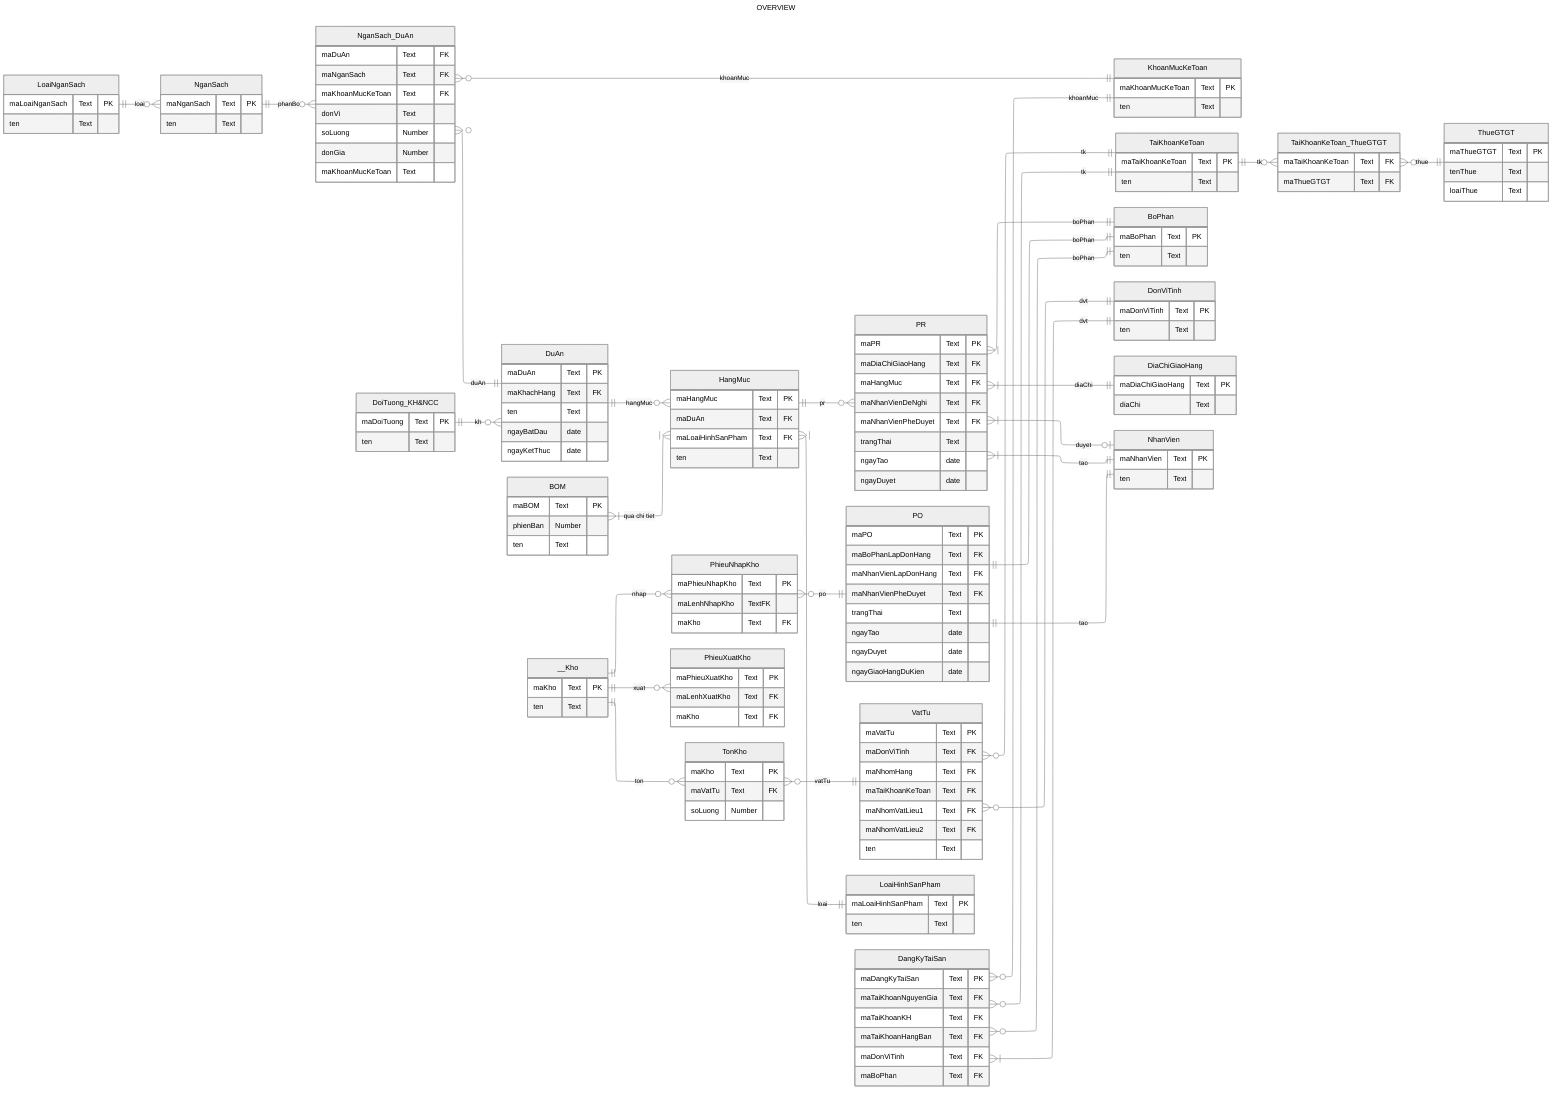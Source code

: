 ---
title: OVERVIEW
config:
  theme: neutral
  layout: elk
---
erDiagram
Direction LR
    %% BOM {
    %%     Text alternative_bom PK
    %%     Number plant PK
    %%     Text zone FK
    %%     Text item PK
    %% }
    %% Workshop {
    %%     Text plant FK
    %%     Text work_center PK
    %% }
    %% Routing {
    %%     Text	plant	FK
    %%     Text	operation_activity_number	PK
    %%     Text	work_center	PK
    %%     Text	plan_workshop	FK
    %% }
    %% ProductionVersion {
    %%     Text plant FK
    %%     Text material_number_sap FK
    %% }
    %% PR {
    %%     Text no PK
    %%     Text unit_code FK
    %%     Text user_code FK
    %%     Text warehouse FK
    %%     Text location FK
    %%     Text zone FK
    %% }
    %% PO {
    %%     Text no PK
    %%     Text supplier FK
    %%     Text delivery_unit FK
    %%     Text receiving_unit FK
    %%     Text order_creator FK
    %%     Text purchase_contract FK
    %%     Text warehouse FK
    %%     Text department FK
    %% }
    %% LenhXuatKho {
    %%     Text no PK
    %%     Text unit FK
    %%     Text receiver FK
    %% }
    %% PhieuXuatKho {
    %%     Text receiver FK
    %%     Text location FK
    %%     Text zone_code FK
    %%     Text warehouse FK
    %%     Text construction_code FK
    %%     Text issue_code FK
    %%     Text create_staff FK
    %%     Text approver_staff FK
    %%     Text staff_code FK
    %%     Text no PK
    %% }
    %% LenhNhapKho {
    %%     Text no PK
    %%     Text create_staff FK
    %%     Text approver_staff FK
    %%     Text instructor FK
    %%     Text warehouse_clerk FK
    %% }
    %% PhieuNhapKho {
    %%     Text no PK
    %%     Text create_staff FK
    %%     Text delivery_staff FK
    %%     Text warehouse_clerk FK
    %%     Text chief_accountant FK
    %%     Text manager FK
    %% }
    %% LoaiHinhXuat {
    %%     Text id PK
    %% }
    %% CongDoan {
    %%     Text code PK
    %% }
    %% PhanLoaiCauKien {
    %%     Text code PK
    %% }
    %% Shipment {
    %%     Text shipment_id PK
    %%     Text project_id FK
    %%     Text warehouse FK
    %% }
    %% Package {
    %%     Number package_id PK
    %%     Text shipment_id FK
    %%     LOV container_type
    %% }
    %% MemType {
    %%     Number member_type_id PK
    %% }
    %% MemberCategory {
    %%     Number group FK
    %%     Text name PK
    %% }
    %% MemberGroup {
    %%     Text name PK
    %% }
    %% Member {
    %%     Text member_id PK
    %%     Text category FK
    %%     Text type FK
    %% }
    %% MemberLifeState {
    %%     Number state_code PK
    %%     Text state_name
    %% }
    %% Phase {
    %%     Text code PK
    %%     Text zone FK
    %% }
    %% Part {
    %%     Text member FK
    %%     Text guid PK
    %%     Text cutting_plan_user FK
    %%     Text cutting_user FK
    %%     Text cutting_workshop FK
    %%     Text delivery_user FK
    %% }
    %% CostCenter {
    %%     Text controlling_area FK
    %%     Text company_code FK
    %%     Text plant FK
    %%     Text cost_center PK
    %%     Text profit_center FK
    %% }
    %% ProfitCenter {
    %%     Text controlling_area FK
    %%     Text company_code FK
    %%     Text plant FK
    %%     Text profit_center FK
    %% }
    %% SKF {
    %%     Text skf PK
    %% }
    %% ActivityType {
    %%     Text activity_type PK
    %% }
    %% InternalOder {
    %%     Text order_type PK
    %% }
    %% Characteristic {
    %%     Number no
    %%     Text module
    %%     Text characteristic
    %%     Text description
    %% }
    %% Tax {
    %%     Text code PK
    %%     Text account_for_posting FK
    %%     Text company_code FK
    %% }
    %% PaymentTerms {
    %%     Number no
    %%     Text code PK
    %% }
    %% PaymentMethod {
    %%     Number index PK
    %% }
    %% PlanningLevel {
    %%     Text code PK
    %% }
    %% PlanningGroup {
    %%     Text code PK
    %% }    
    %% HouseBank {
    %%     Text c_code PK
    %%     Text account_id FK
    %%     Text bank_account_number
    %% }
    %% BankKey {
    %%     Text bank_code PK
    %%     Text region_code
    %%     Text bank_branch
    %% }
    %% COD {
    %%     Text account_code PK
    %% }
    %% DocumentType {
    %%     Text doc_type PK
    %% }
    %% CounterParty {
    %%     Text previous_code PK
    %% }
    %% Assets {
    %%     Text asset_code PK
    %%     Text basic_unit_code FK
    %%     Text unit_of_measure_code  FK
    %%     Text asset_account  FK
    %%     Text management_department  FK
    %%     Text item_code
    %%     Text debit_account  FK
    %%     Text credit_account  FK
    %% }
    %% FunctionModule {
    %%     Number category FK
    %%     Number module_id PK
    %%     Text name
    %% }
    %% User {
    %%     Text role FK
    %%     Text staff_code Fk
    %%     Text user_id PK
    %% }
    %% FunctionCategory {
    %%     Number category_id PK
    %%     Text category_name
    %% }
    %% Function {
    %%     Text function_description PK
    %%     Text function_id
    %%     Text function_module FK
    %% }
    %% Role {
    %%     Text role_id PK
    %%     Text role_name
    %% }
    %% Privileges {
    %%     Text role_id PK
    %%     Text function PK
    %%     Bool is_check
    %% }

 
    NganSach {
        maNganSach Text PK
        ten Text
    }

    LoaiNganSach {
        maLoaiNganSach Text PK
        ten Text
    }
    
    KhoanMucKeToan {
        maKhoanMucKeToan Text PK
        ten Text
    }

    NganSach_DuAn {
        maDuAn Text FK
        maNganSach Text FK
        maKhoanMucKeToan Text FK
        donVi Text
        soLuong Number
        donGia Number
        maKhoanMucKeToan Text        
    }

    DuAn {
        maDuAn Text PK
        maKhachHang Text FK
        ten Text
        ngayBatDau date
        ngayKetThuc date
    }

    HangMuc {
        maHangMuc Text PK
        maDuAn Text FK
        maLoaiHinhSanPham Text FK
        ten Text
    }

    PR {
        maPR Text PK
        maDiaChiGiaoHang Text FK
        maHangMuc Text FK
        maNhanVienDeNghi Text FK
        maNhanVienPheDuyet Text FK
        trangThai Text
        ngayTao date
        ngayDuyet date
    }


    PO {
        maPO Text PK
        maBoPhanLapDonHang Text FK
        maNhanVienLapDonHang Text FK
        maNhanVienPheDuyet Text FK
        trangThai Text
        ngayTao date
        ngayDuyet date
        ngayGiaoHangDuKien date
    }



    BOM {
        maBOM Text PK
        phienBan Number
        ten Text
    }    

    VatTu {
        maVatTu Text PK
        maDonViTinh Text FK
        maNhomHang Text FK
        maTaiKhoanKeToan Text FK
        maNhomVatLieu1 Text FK
        maNhomVatLieu2 Text FK
        ten Text        
    }


    LoaiHinhSanPham {
        maLoaiHinhSanPham Text PK
        ten Text
    }

    TaiKhoanKeToan {
        maTaiKhoanKeToan Text PK
        ten Text
    }

    ThueGTGT {
        maThueGTGT Text PK
        tenThue Text
        loaiThue Text
    }

    TaiKhoanKeToan_ThueGTGT {
        maTaiKhoanKeToan Text FK
        maThueGTGT Text FK
    }

    DangKyTaiSan {
        maDangKyTaiSan Text PK
        maTaiKhoanNguyenGia Text FK
        maTaiKhoanKH Text FK
        maTaiKhoanHangBan Text FK
        maDonViTinh Text FK
        maBoPhan Text FK
    }

    BoPhan {
        maBoPhan Text PK
        ten Text
    }

    DonViTinh {
        maDonViTinh Text PK
        ten Text
    }

    "DoiTuong_KH&NCC" {
        maDoiTuong Text PK
        ten Text
    }

    DiaChiGiaoHang {
        maDiaChiGiaoHang Text PK
        diaChi Text
    }

    NhanVien {
        maNhanVien Text PK
        ten Text
    }

    PhieuNhapKho {
        maPhieuNhapKho Text PK
        maLenhNhapKho TextFK        
        maKho Text FK
    }

    PhieuXuatKho {
        maPhieuXuatKho Text PK
        maLenhXuatKho Text FK
        maKho Text FK
    }

    __Kho {
        maKho Text PK
        ten Text
    }

    TonKho {
        maKho Text PK
        maVatTu Text FK
        soLuong Number
    }
 
    %% Relationships
    LoaiNganSach ||--o{ NganSach : "loai"
    NganSach ||--o{ NganSach_DuAn : "phanBo"
    NganSach_DuAn o{--|| DuAn  : "duAn"
    NganSach_DuAn o{--|| KhoanMucKeToan : "khoanMuc"
    DuAn ||--o{ HangMuc : "hangMuc"
    BOM |{--|{ HangMuc : "qua chi tiet"
    HangMuc ||--o{ PR : "pr"
    HangMuc |{--|| LoaiHinhSanPham : "loai"
    PR |{--|| DiaChiGiaoHang : "diaChi"
    PR |{--|| NhanVien : "tao"
    PR |{--o| NhanVien : "duyet"
    PR |{--|| BoPhan : "boPhan"
    PO ||--|| NhanVien : "tao"
    PO ||--|| BoPhan : "boPhan"
    VatTu o{--|| DonViTinh : "dvt"
    VatTu o{--|| TaiKhoanKeToan : "tk"
    TaiKhoanKeToan ||--o{ TaiKhoanKeToan_ThueGTGT : "tk"
    TaiKhoanKeToan_ThueGTGT o{--|| ThueGTGT  : "thue"
    DangKyTaiSan o{--|| TaiKhoanKeToan : "tk"
    DangKyTaiSan |{--|| DonViTinh : "dvt"
    DangKyTaiSan o{--|| BoPhan : "boPhan"
    DangKyTaiSan o{--|| KhoanMucKeToan : "khoanMuc"
    "DoiTuong_KH&NCC" ||--o{ DuAn : "kh"
    __Kho ||--o{ TonKho : "ton"
    __Kho ||--o{ PhieuNhapKho : "nhap"
    __Kho ||--o{ PhieuXuatKho : "xuat"
    TonKho o{--|| VatTu : "vatTu"
    PhieuNhapKho o{--|| PO : "po"